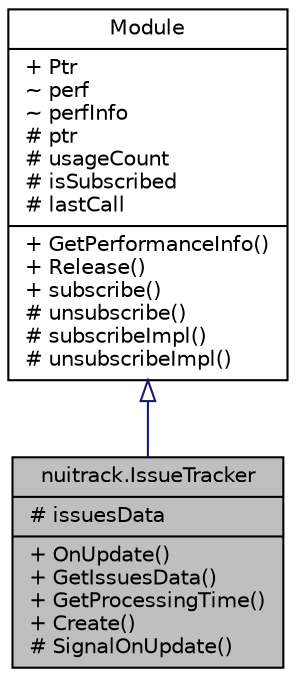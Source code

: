 digraph "nuitrack.IssueTracker"
{
  edge [fontname="Helvetica",fontsize="10",labelfontname="Helvetica",labelfontsize="10"];
  node [fontname="Helvetica",fontsize="10",shape=record];
  Node1 [label="{nuitrack.IssueTracker\n|# issuesData\l|+ OnUpdate()\l+ GetIssuesData()\l+ GetProcessingTime()\l+ Create()\l# SignalOnUpdate()\l}",height=0.2,width=0.4,color="black", fillcolor="grey75", style="filled" fontcolor="black"];
  Node2 -> Node1 [dir="back",color="midnightblue",fontsize="10",style="solid",arrowtail="onormal",fontname="Helvetica"];
  Node2 [label="{Module\n|+ Ptr\l~ perf\l~ perfInfo\l# ptr\l# usageCount\l# isSubscribed\l# lastCall\l|+ GetPerformanceInfo()\l+ Release()\l+ subscribe()\l# unsubscribe()\l# subscribeImpl()\l# unsubscribeImpl()\l}",height=0.2,width=0.4,color="black", fillcolor="white", style="filled",URL="$classnuitrack_1_1Module.html"];
}
